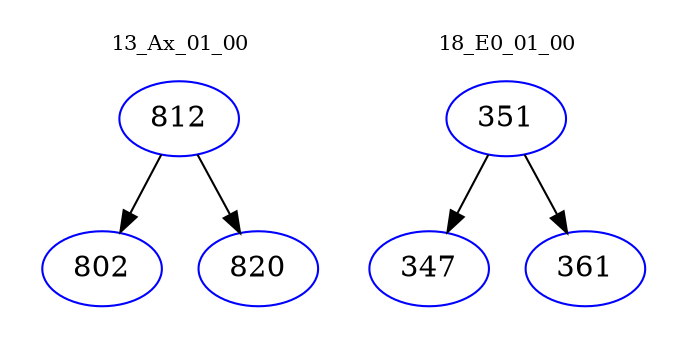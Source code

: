 digraph{
subgraph cluster_0 {
color = white
label = "13_Ax_01_00";
fontsize=10;
T0_812 [label="812", color="blue"]
T0_812 -> T0_802 [color="black"]
T0_802 [label="802", color="blue"]
T0_812 -> T0_820 [color="black"]
T0_820 [label="820", color="blue"]
}
subgraph cluster_1 {
color = white
label = "18_E0_01_00";
fontsize=10;
T1_351 [label="351", color="blue"]
T1_351 -> T1_347 [color="black"]
T1_347 [label="347", color="blue"]
T1_351 -> T1_361 [color="black"]
T1_361 [label="361", color="blue"]
}
}
